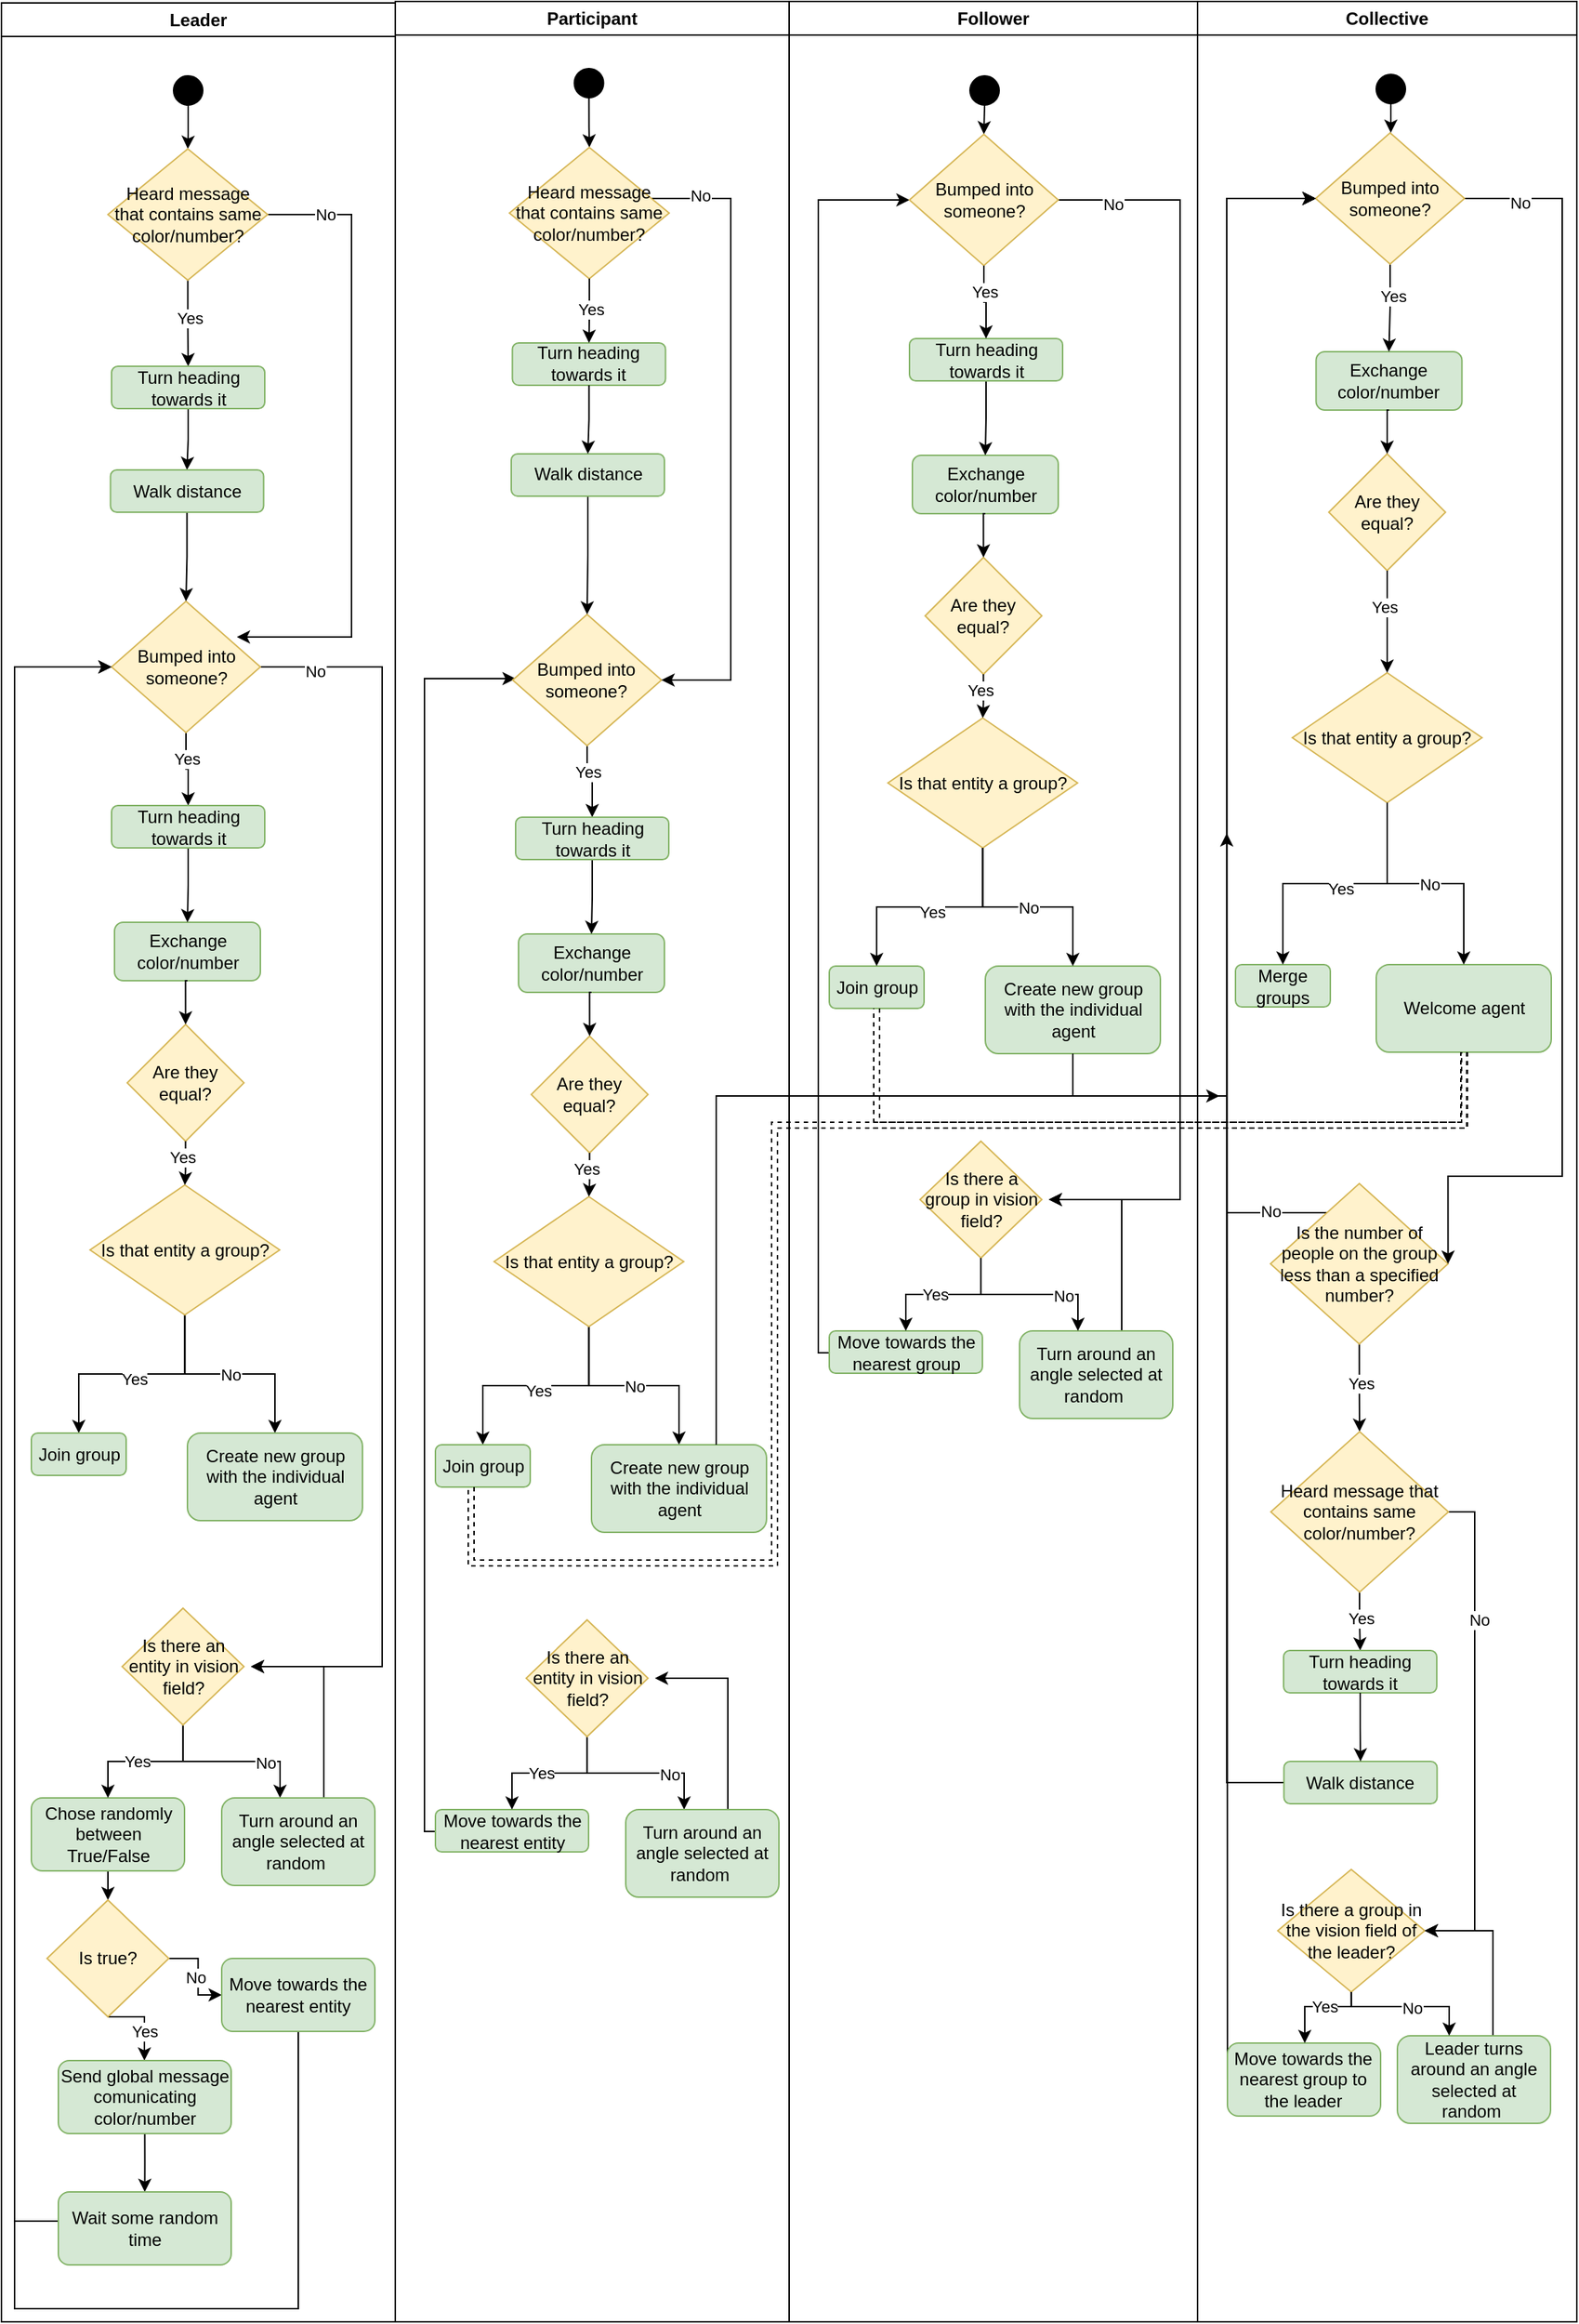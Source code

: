 <mxfile version="21.6.9" type="github">
  <diagram id="C5RBs43oDa-KdzZeNtuy" name="Page-1">
    <mxGraphModel dx="777" dy="472" grid="1" gridSize="10" guides="1" tooltips="1" connect="1" arrows="1" fold="1" page="1" pageScale="1" pageWidth="827" pageHeight="1169" math="0" shadow="0">
      <root>
        <mxCell id="WIyWlLk6GJQsqaUBKTNV-0" />
        <mxCell id="WIyWlLk6GJQsqaUBKTNV-1" parent="WIyWlLk6GJQsqaUBKTNV-0" />
        <mxCell id="8fKHrNLKyTlODffvuiKL-0" value="Follower" style="swimlane;whiteSpace=wrap;html=1;" vertex="1" parent="WIyWlLk6GJQsqaUBKTNV-1">
          <mxGeometry x="550" y="20" width="280" height="1590" as="geometry" />
        </mxCell>
        <mxCell id="8fKHrNLKyTlODffvuiKL-1" style="edgeStyle=orthogonalEdgeStyle;rounded=0;orthogonalLoop=1;jettySize=auto;html=1;exitX=0.5;exitY=1;exitDx=0;exitDy=0;entryX=0.5;entryY=0;entryDx=0;entryDy=0;" edge="1" parent="8fKHrNLKyTlODffvuiKL-0" source="8fKHrNLKyTlODffvuiKL-2" target="8fKHrNLKyTlODffvuiKL-22">
          <mxGeometry relative="1" as="geometry" />
        </mxCell>
        <mxCell id="8fKHrNLKyTlODffvuiKL-2" value="" style="ellipse;whiteSpace=wrap;html=1;aspect=fixed;fillColor=#000000;" vertex="1" parent="8fKHrNLKyTlODffvuiKL-0">
          <mxGeometry x="124" y="51" width="20" height="20" as="geometry" />
        </mxCell>
        <mxCell id="8fKHrNLKyTlODffvuiKL-3" style="edgeStyle=orthogonalEdgeStyle;rounded=0;orthogonalLoop=1;jettySize=auto;html=1;exitX=0.5;exitY=1;exitDx=0;exitDy=0;entryX=0;entryY=0.5;entryDx=0;entryDy=0;" edge="1" parent="8fKHrNLKyTlODffvuiKL-0" source="8fKHrNLKyTlODffvuiKL-4">
          <mxGeometry relative="1" as="geometry">
            <mxPoint x="89.74" y="821" as="sourcePoint" />
            <mxPoint x="82.5" y="136" as="targetPoint" />
            <Array as="points">
              <mxPoint x="83" y="940" />
              <mxPoint x="83" y="926" />
              <mxPoint x="20" y="926" />
              <mxPoint x="20" y="136" />
            </Array>
          </mxGeometry>
        </mxCell>
        <mxCell id="8fKHrNLKyTlODffvuiKL-4" value="Move towards the nearest group" style="rounded=1;whiteSpace=wrap;html=1;fillColor=#d5e8d4;strokeColor=#82b366;" vertex="1" parent="8fKHrNLKyTlODffvuiKL-0">
          <mxGeometry x="27.5" y="911" width="105" height="29" as="geometry" />
        </mxCell>
        <mxCell id="8fKHrNLKyTlODffvuiKL-5" value="Exchange color/number" style="rounded=1;whiteSpace=wrap;html=1;fillColor=#d5e8d4;strokeColor=#82b366;" vertex="1" parent="8fKHrNLKyTlODffvuiKL-0">
          <mxGeometry x="84.5" y="311" width="100" height="40" as="geometry" />
        </mxCell>
        <mxCell id="8fKHrNLKyTlODffvuiKL-6" value="Are they equal?" style="rhombus;whiteSpace=wrap;html=1;fillColor=#fff2cc;strokeColor=#d6b656;" vertex="1" parent="8fKHrNLKyTlODffvuiKL-0">
          <mxGeometry x="93.24" y="381" width="80" height="80" as="geometry" />
        </mxCell>
        <mxCell id="8fKHrNLKyTlODffvuiKL-7" style="edgeStyle=orthogonalEdgeStyle;rounded=0;orthogonalLoop=1;jettySize=auto;html=1;exitX=0.5;exitY=1;exitDx=0;exitDy=0;entryX=0.5;entryY=0;entryDx=0;entryDy=0;" edge="1" parent="8fKHrNLKyTlODffvuiKL-0" source="8fKHrNLKyTlODffvuiKL-5" target="8fKHrNLKyTlODffvuiKL-6">
          <mxGeometry relative="1" as="geometry" />
        </mxCell>
        <mxCell id="8fKHrNLKyTlODffvuiKL-8" value="Is that entity a group?" style="rhombus;whiteSpace=wrap;html=1;fillColor=#fff2cc;strokeColor=#d6b656;" vertex="1" parent="8fKHrNLKyTlODffvuiKL-0">
          <mxGeometry x="67.74" y="491" width="130" height="89" as="geometry" />
        </mxCell>
        <mxCell id="8fKHrNLKyTlODffvuiKL-9" style="edgeStyle=orthogonalEdgeStyle;rounded=0;orthogonalLoop=1;jettySize=auto;html=1;entryX=0.5;entryY=0;entryDx=0;entryDy=0;" edge="1" parent="8fKHrNLKyTlODffvuiKL-0" source="8fKHrNLKyTlODffvuiKL-6" target="8fKHrNLKyTlODffvuiKL-8">
          <mxGeometry relative="1" as="geometry" />
        </mxCell>
        <mxCell id="8fKHrNLKyTlODffvuiKL-10" value="Yes" style="edgeLabel;html=1;align=center;verticalAlign=middle;resizable=0;points=[];" vertex="1" connectable="0" parent="8fKHrNLKyTlODffvuiKL-9">
          <mxGeometry x="-0.262" y="-2" relative="1" as="geometry">
            <mxPoint y="-1" as="offset" />
          </mxGeometry>
        </mxCell>
        <mxCell id="8fKHrNLKyTlODffvuiKL-11" value="Create new group with the individual agent" style="rounded=1;whiteSpace=wrap;html=1;fillColor=#d5e8d4;strokeColor=#82b366;" vertex="1" parent="8fKHrNLKyTlODffvuiKL-0">
          <mxGeometry x="134.5" y="661" width="120" height="60" as="geometry" />
        </mxCell>
        <mxCell id="8fKHrNLKyTlODffvuiKL-12" style="edgeStyle=orthogonalEdgeStyle;rounded=0;orthogonalLoop=1;jettySize=auto;html=1;entryX=0.5;entryY=0;entryDx=0;entryDy=0;" edge="1" parent="8fKHrNLKyTlODffvuiKL-0" source="8fKHrNLKyTlODffvuiKL-8" target="8fKHrNLKyTlODffvuiKL-11">
          <mxGeometry relative="1" as="geometry" />
        </mxCell>
        <mxCell id="8fKHrNLKyTlODffvuiKL-13" value="No" style="edgeLabel;html=1;align=center;verticalAlign=middle;resizable=0;points=[];" vertex="1" connectable="0" parent="8fKHrNLKyTlODffvuiKL-12">
          <mxGeometry x="0.214" relative="1" as="geometry">
            <mxPoint x="-15" as="offset" />
          </mxGeometry>
        </mxCell>
        <mxCell id="8fKHrNLKyTlODffvuiKL-14" value="Join group" style="rounded=1;whiteSpace=wrap;html=1;fillColor=#d5e8d4;strokeColor=#82b366;" vertex="1" parent="8fKHrNLKyTlODffvuiKL-0">
          <mxGeometry x="27.5" y="661" width="65" height="29" as="geometry" />
        </mxCell>
        <mxCell id="8fKHrNLKyTlODffvuiKL-15" style="edgeStyle=orthogonalEdgeStyle;rounded=0;orthogonalLoop=1;jettySize=auto;html=1;" edge="1" parent="8fKHrNLKyTlODffvuiKL-0" source="8fKHrNLKyTlODffvuiKL-8" target="8fKHrNLKyTlODffvuiKL-14">
          <mxGeometry relative="1" as="geometry" />
        </mxCell>
        <mxCell id="8fKHrNLKyTlODffvuiKL-16" value="Yes" style="edgeLabel;html=1;align=center;verticalAlign=middle;resizable=0;points=[];" vertex="1" connectable="0" parent="8fKHrNLKyTlODffvuiKL-15">
          <mxGeometry x="-0.148" y="3" relative="1" as="geometry">
            <mxPoint x="-10" as="offset" />
          </mxGeometry>
        </mxCell>
        <mxCell id="8fKHrNLKyTlODffvuiKL-17" style="edgeStyle=orthogonalEdgeStyle;rounded=0;orthogonalLoop=1;jettySize=auto;html=1;" edge="1" parent="8fKHrNLKyTlODffvuiKL-0" source="8fKHrNLKyTlODffvuiKL-19" target="8fKHrNLKyTlODffvuiKL-4">
          <mxGeometry relative="1" as="geometry" />
        </mxCell>
        <mxCell id="8fKHrNLKyTlODffvuiKL-18" value="Yes" style="edgeLabel;html=1;align=center;verticalAlign=middle;resizable=0;points=[];" vertex="1" connectable="0" parent="8fKHrNLKyTlODffvuiKL-17">
          <mxGeometry x="-0.413" y="-5" relative="1" as="geometry">
            <mxPoint x="-27" y="5" as="offset" />
          </mxGeometry>
        </mxCell>
        <mxCell id="8fKHrNLKyTlODffvuiKL-19" value="Is there a group in vision field?" style="rhombus;whiteSpace=wrap;html=1;fillColor=#fff2cc;strokeColor=#d6b656;" vertex="1" parent="8fKHrNLKyTlODffvuiKL-0">
          <mxGeometry x="89.74" y="781" width="83.5" height="80" as="geometry" />
        </mxCell>
        <mxCell id="8fKHrNLKyTlODffvuiKL-20" style="edgeStyle=orthogonalEdgeStyle;rounded=0;orthogonalLoop=1;jettySize=auto;html=1;" edge="1" parent="8fKHrNLKyTlODffvuiKL-0" source="8fKHrNLKyTlODffvuiKL-22">
          <mxGeometry relative="1" as="geometry">
            <mxPoint x="178" y="821" as="targetPoint" />
            <Array as="points">
              <mxPoint x="268" y="136" />
              <mxPoint x="268" y="821" />
            </Array>
          </mxGeometry>
        </mxCell>
        <mxCell id="8fKHrNLKyTlODffvuiKL-21" value="No" style="edgeLabel;html=1;align=center;verticalAlign=middle;resizable=0;points=[];" vertex="1" connectable="0" parent="8fKHrNLKyTlODffvuiKL-20">
          <mxGeometry x="-0.913" y="-3" relative="1" as="geometry">
            <mxPoint as="offset" />
          </mxGeometry>
        </mxCell>
        <mxCell id="8fKHrNLKyTlODffvuiKL-22" value="Bumped into someone?" style="rhombus;whiteSpace=wrap;html=1;fillColor=#fff2cc;strokeColor=#d6b656;" vertex="1" parent="8fKHrNLKyTlODffvuiKL-0">
          <mxGeometry x="82.5" y="91" width="102" height="90" as="geometry" />
        </mxCell>
        <mxCell id="8fKHrNLKyTlODffvuiKL-23" style="edgeStyle=orthogonalEdgeStyle;rounded=0;orthogonalLoop=1;jettySize=auto;html=1;exitX=0.5;exitY=1;exitDx=0;exitDy=0;" edge="1" parent="8fKHrNLKyTlODffvuiKL-0" source="8fKHrNLKyTlODffvuiKL-24" target="8fKHrNLKyTlODffvuiKL-5">
          <mxGeometry relative="1" as="geometry" />
        </mxCell>
        <mxCell id="8fKHrNLKyTlODffvuiKL-24" value="Turn heading towards it" style="rounded=1;whiteSpace=wrap;html=1;fillColor=#d5e8d4;strokeColor=#82b366;" vertex="1" parent="8fKHrNLKyTlODffvuiKL-0">
          <mxGeometry x="82.5" y="231" width="105" height="29" as="geometry" />
        </mxCell>
        <mxCell id="8fKHrNLKyTlODffvuiKL-25" style="edgeStyle=orthogonalEdgeStyle;rounded=0;orthogonalLoop=1;jettySize=auto;html=1;exitX=0.5;exitY=1;exitDx=0;exitDy=0;" edge="1" parent="8fKHrNLKyTlODffvuiKL-0" source="8fKHrNLKyTlODffvuiKL-22" target="8fKHrNLKyTlODffvuiKL-24">
          <mxGeometry relative="1" as="geometry" />
        </mxCell>
        <mxCell id="8fKHrNLKyTlODffvuiKL-26" value="Yes" style="edgeLabel;html=1;align=center;verticalAlign=middle;resizable=0;points=[];" vertex="1" connectable="0" parent="8fKHrNLKyTlODffvuiKL-25">
          <mxGeometry x="-0.438" y="4" relative="1" as="geometry">
            <mxPoint x="-4" y="3" as="offset" />
          </mxGeometry>
        </mxCell>
        <mxCell id="8fKHrNLKyTlODffvuiKL-27" style="edgeStyle=orthogonalEdgeStyle;rounded=0;orthogonalLoop=1;jettySize=auto;html=1;" edge="1" parent="8fKHrNLKyTlODffvuiKL-0" source="8fKHrNLKyTlODffvuiKL-28">
          <mxGeometry relative="1" as="geometry">
            <mxPoint x="178" y="821" as="targetPoint" />
            <Array as="points">
              <mxPoint x="228" y="821" />
            </Array>
          </mxGeometry>
        </mxCell>
        <mxCell id="8fKHrNLKyTlODffvuiKL-28" value="Turn around an angle selected at random&amp;nbsp;" style="rounded=1;whiteSpace=wrap;html=1;fillColor=#d5e8d4;strokeColor=#82b366;" vertex="1" parent="8fKHrNLKyTlODffvuiKL-0">
          <mxGeometry x="158" y="911" width="105" height="60" as="geometry" />
        </mxCell>
        <mxCell id="8fKHrNLKyTlODffvuiKL-29" style="edgeStyle=orthogonalEdgeStyle;rounded=0;orthogonalLoop=1;jettySize=auto;html=1;" edge="1" parent="8fKHrNLKyTlODffvuiKL-0" source="8fKHrNLKyTlODffvuiKL-19" target="8fKHrNLKyTlODffvuiKL-28">
          <mxGeometry relative="1" as="geometry">
            <Array as="points">
              <mxPoint x="131" y="886" />
              <mxPoint x="198" y="886" />
            </Array>
          </mxGeometry>
        </mxCell>
        <mxCell id="8fKHrNLKyTlODffvuiKL-30" value="No" style="edgeLabel;html=1;align=center;verticalAlign=middle;resizable=0;points=[];" vertex="1" connectable="0" parent="8fKHrNLKyTlODffvuiKL-29">
          <mxGeometry x="0.239" y="-1" relative="1" as="geometry">
            <mxPoint x="9" as="offset" />
          </mxGeometry>
        </mxCell>
        <mxCell id="8fKHrNLKyTlODffvuiKL-31" value="Participant" style="swimlane;whiteSpace=wrap;html=1;startSize=23;" vertex="1" parent="WIyWlLk6GJQsqaUBKTNV-1">
          <mxGeometry x="280" y="20" width="270" height="1590" as="geometry" />
        </mxCell>
        <mxCell id="8fKHrNLKyTlODffvuiKL-34" style="edgeStyle=orthogonalEdgeStyle;rounded=0;orthogonalLoop=1;jettySize=auto;html=1;exitX=0.5;exitY=1;exitDx=0;exitDy=0;entryX=0;entryY=0.5;entryDx=0;entryDy=0;" edge="1" parent="8fKHrNLKyTlODffvuiKL-31" source="8fKHrNLKyTlODffvuiKL-35">
          <mxGeometry relative="1" as="geometry">
            <mxPoint x="89.74" y="1149" as="sourcePoint" />
            <mxPoint x="82.5" y="464" as="targetPoint" />
            <Array as="points">
              <mxPoint x="83" y="1268" />
              <mxPoint x="83" y="1254" />
              <mxPoint x="20" y="1254" />
              <mxPoint x="20" y="464" />
            </Array>
          </mxGeometry>
        </mxCell>
        <mxCell id="8fKHrNLKyTlODffvuiKL-35" value="Move towards the nearest entity" style="rounded=1;whiteSpace=wrap;html=1;fillColor=#d5e8d4;strokeColor=#82b366;" vertex="1" parent="8fKHrNLKyTlODffvuiKL-31">
          <mxGeometry x="27.5" y="1239" width="105" height="29" as="geometry" />
        </mxCell>
        <mxCell id="8fKHrNLKyTlODffvuiKL-36" value="Exchange color/number" style="rounded=1;whiteSpace=wrap;html=1;fillColor=#d5e8d4;strokeColor=#82b366;" vertex="1" parent="8fKHrNLKyTlODffvuiKL-31">
          <mxGeometry x="84.5" y="639" width="100" height="40" as="geometry" />
        </mxCell>
        <mxCell id="8fKHrNLKyTlODffvuiKL-37" value="Are they equal?" style="rhombus;whiteSpace=wrap;html=1;fillColor=#fff2cc;strokeColor=#d6b656;" vertex="1" parent="8fKHrNLKyTlODffvuiKL-31">
          <mxGeometry x="93.24" y="709" width="80" height="80" as="geometry" />
        </mxCell>
        <mxCell id="8fKHrNLKyTlODffvuiKL-38" style="edgeStyle=orthogonalEdgeStyle;rounded=0;orthogonalLoop=1;jettySize=auto;html=1;exitX=0.5;exitY=1;exitDx=0;exitDy=0;entryX=0.5;entryY=0;entryDx=0;entryDy=0;" edge="1" parent="8fKHrNLKyTlODffvuiKL-31" source="8fKHrNLKyTlODffvuiKL-36" target="8fKHrNLKyTlODffvuiKL-37">
          <mxGeometry relative="1" as="geometry" />
        </mxCell>
        <mxCell id="8fKHrNLKyTlODffvuiKL-39" style="edgeStyle=orthogonalEdgeStyle;rounded=0;orthogonalLoop=1;jettySize=auto;html=1;entryX=0.5;entryY=0;entryDx=0;entryDy=0;" edge="1" parent="8fKHrNLKyTlODffvuiKL-31" source="8fKHrNLKyTlODffvuiKL-43" target="8fKHrNLKyTlODffvuiKL-46">
          <mxGeometry relative="1" as="geometry" />
        </mxCell>
        <mxCell id="8fKHrNLKyTlODffvuiKL-40" value="No" style="edgeLabel;html=1;align=center;verticalAlign=middle;resizable=0;points=[];" vertex="1" connectable="0" parent="8fKHrNLKyTlODffvuiKL-39">
          <mxGeometry x="0.214" relative="1" as="geometry">
            <mxPoint x="-15" as="offset" />
          </mxGeometry>
        </mxCell>
        <mxCell id="8fKHrNLKyTlODffvuiKL-41" style="edgeStyle=orthogonalEdgeStyle;rounded=0;orthogonalLoop=1;jettySize=auto;html=1;" edge="1" parent="8fKHrNLKyTlODffvuiKL-31" source="8fKHrNLKyTlODffvuiKL-43" target="8fKHrNLKyTlODffvuiKL-47">
          <mxGeometry relative="1" as="geometry" />
        </mxCell>
        <mxCell id="8fKHrNLKyTlODffvuiKL-42" value="Yes" style="edgeLabel;html=1;align=center;verticalAlign=middle;resizable=0;points=[];" vertex="1" connectable="0" parent="8fKHrNLKyTlODffvuiKL-41">
          <mxGeometry x="-0.148" y="3" relative="1" as="geometry">
            <mxPoint x="-10" as="offset" />
          </mxGeometry>
        </mxCell>
        <mxCell id="8fKHrNLKyTlODffvuiKL-43" value="Is that entity a group?" style="rhombus;whiteSpace=wrap;html=1;fillColor=#fff2cc;strokeColor=#d6b656;" vertex="1" parent="8fKHrNLKyTlODffvuiKL-31">
          <mxGeometry x="67.74" y="819" width="130" height="89" as="geometry" />
        </mxCell>
        <mxCell id="8fKHrNLKyTlODffvuiKL-44" style="edgeStyle=orthogonalEdgeStyle;rounded=0;orthogonalLoop=1;jettySize=auto;html=1;entryX=0.5;entryY=0;entryDx=0;entryDy=0;" edge="1" parent="8fKHrNLKyTlODffvuiKL-31" source="8fKHrNLKyTlODffvuiKL-37" target="8fKHrNLKyTlODffvuiKL-43">
          <mxGeometry relative="1" as="geometry" />
        </mxCell>
        <mxCell id="8fKHrNLKyTlODffvuiKL-45" value="Yes" style="edgeLabel;html=1;align=center;verticalAlign=middle;resizable=0;points=[];" vertex="1" connectable="0" parent="8fKHrNLKyTlODffvuiKL-44">
          <mxGeometry x="-0.262" y="-2" relative="1" as="geometry">
            <mxPoint y="-1" as="offset" />
          </mxGeometry>
        </mxCell>
        <mxCell id="8fKHrNLKyTlODffvuiKL-46" value="Create new group with the individual agent" style="rounded=1;whiteSpace=wrap;html=1;fillColor=#d5e8d4;strokeColor=#82b366;" vertex="1" parent="8fKHrNLKyTlODffvuiKL-31">
          <mxGeometry x="134.5" y="989" width="120" height="60" as="geometry" />
        </mxCell>
        <mxCell id="8fKHrNLKyTlODffvuiKL-47" value="Join group" style="rounded=1;whiteSpace=wrap;html=1;fillColor=#d5e8d4;strokeColor=#82b366;" vertex="1" parent="8fKHrNLKyTlODffvuiKL-31">
          <mxGeometry x="27.5" y="989" width="65" height="29" as="geometry" />
        </mxCell>
        <mxCell id="8fKHrNLKyTlODffvuiKL-48" style="edgeStyle=orthogonalEdgeStyle;rounded=0;orthogonalLoop=1;jettySize=auto;html=1;" edge="1" parent="8fKHrNLKyTlODffvuiKL-31" source="8fKHrNLKyTlODffvuiKL-52" target="8fKHrNLKyTlODffvuiKL-35">
          <mxGeometry relative="1" as="geometry" />
        </mxCell>
        <mxCell id="8fKHrNLKyTlODffvuiKL-49" value="Yes" style="edgeLabel;html=1;align=center;verticalAlign=middle;resizable=0;points=[];" vertex="1" connectable="0" parent="8fKHrNLKyTlODffvuiKL-48">
          <mxGeometry x="-0.413" y="-5" relative="1" as="geometry">
            <mxPoint x="-27" y="5" as="offset" />
          </mxGeometry>
        </mxCell>
        <mxCell id="8fKHrNLKyTlODffvuiKL-50" style="edgeStyle=orthogonalEdgeStyle;rounded=0;orthogonalLoop=1;jettySize=auto;html=1;" edge="1" parent="8fKHrNLKyTlODffvuiKL-31" source="8fKHrNLKyTlODffvuiKL-52" target="8fKHrNLKyTlODffvuiKL-61">
          <mxGeometry relative="1" as="geometry">
            <Array as="points">
              <mxPoint x="131" y="1214" />
              <mxPoint x="198" y="1214" />
            </Array>
          </mxGeometry>
        </mxCell>
        <mxCell id="8fKHrNLKyTlODffvuiKL-51" value="No" style="edgeLabel;html=1;align=center;verticalAlign=middle;resizable=0;points=[];" vertex="1" connectable="0" parent="8fKHrNLKyTlODffvuiKL-50">
          <mxGeometry x="0.239" y="-1" relative="1" as="geometry">
            <mxPoint x="9" as="offset" />
          </mxGeometry>
        </mxCell>
        <mxCell id="8fKHrNLKyTlODffvuiKL-52" value="Is there an entity in vision field?" style="rhombus;whiteSpace=wrap;html=1;fillColor=#fff2cc;strokeColor=#d6b656;" vertex="1" parent="8fKHrNLKyTlODffvuiKL-31">
          <mxGeometry x="89.74" y="1109" width="83.5" height="80" as="geometry" />
        </mxCell>
        <mxCell id="8fKHrNLKyTlODffvuiKL-53" style="edgeStyle=orthogonalEdgeStyle;rounded=0;orthogonalLoop=1;jettySize=auto;html=1;exitX=0.5;exitY=1;exitDx=0;exitDy=0;" edge="1" parent="8fKHrNLKyTlODffvuiKL-31" source="8fKHrNLKyTlODffvuiKL-57" target="8fKHrNLKyTlODffvuiKL-59">
          <mxGeometry relative="1" as="geometry" />
        </mxCell>
        <mxCell id="8fKHrNLKyTlODffvuiKL-54" value="Yes" style="edgeLabel;html=1;align=center;verticalAlign=middle;resizable=0;points=[];" vertex="1" connectable="0" parent="8fKHrNLKyTlODffvuiKL-53">
          <mxGeometry x="-0.438" y="4" relative="1" as="geometry">
            <mxPoint x="-4" y="3" as="offset" />
          </mxGeometry>
        </mxCell>
        <mxCell id="8fKHrNLKyTlODffvuiKL-57" value="Bumped into someone?" style="rhombus;whiteSpace=wrap;html=1;fillColor=#fff2cc;strokeColor=#d6b656;" vertex="1" parent="8fKHrNLKyTlODffvuiKL-31">
          <mxGeometry x="80.49" y="420" width="102" height="90" as="geometry" />
        </mxCell>
        <mxCell id="8fKHrNLKyTlODffvuiKL-58" style="edgeStyle=orthogonalEdgeStyle;rounded=0;orthogonalLoop=1;jettySize=auto;html=1;exitX=0.5;exitY=1;exitDx=0;exitDy=0;" edge="1" parent="8fKHrNLKyTlODffvuiKL-31" source="8fKHrNLKyTlODffvuiKL-59" target="8fKHrNLKyTlODffvuiKL-36">
          <mxGeometry relative="1" as="geometry" />
        </mxCell>
        <mxCell id="8fKHrNLKyTlODffvuiKL-59" value="Turn heading towards it" style="rounded=1;whiteSpace=wrap;html=1;fillColor=#d5e8d4;strokeColor=#82b366;" vertex="1" parent="8fKHrNLKyTlODffvuiKL-31">
          <mxGeometry x="82.5" y="559" width="105" height="29" as="geometry" />
        </mxCell>
        <mxCell id="8fKHrNLKyTlODffvuiKL-60" style="edgeStyle=orthogonalEdgeStyle;rounded=0;orthogonalLoop=1;jettySize=auto;html=1;" edge="1" parent="8fKHrNLKyTlODffvuiKL-31" source="8fKHrNLKyTlODffvuiKL-61">
          <mxGeometry relative="1" as="geometry">
            <mxPoint x="178" y="1149" as="targetPoint" />
            <Array as="points">
              <mxPoint x="228" y="1149" />
            </Array>
          </mxGeometry>
        </mxCell>
        <mxCell id="8fKHrNLKyTlODffvuiKL-61" value="Turn around an angle selected at random&amp;nbsp;" style="rounded=1;whiteSpace=wrap;html=1;fillColor=#d5e8d4;strokeColor=#82b366;" vertex="1" parent="8fKHrNLKyTlODffvuiKL-31">
          <mxGeometry x="158" y="1239" width="105" height="60" as="geometry" />
        </mxCell>
        <mxCell id="8fKHrNLKyTlODffvuiKL-176" value="" style="edgeStyle=orthogonalEdgeStyle;rounded=0;orthogonalLoop=1;jettySize=auto;html=1;" edge="1" parent="8fKHrNLKyTlODffvuiKL-31" source="8fKHrNLKyTlODffvuiKL-164" target="8fKHrNLKyTlODffvuiKL-167">
          <mxGeometry relative="1" as="geometry" />
        </mxCell>
        <mxCell id="8fKHrNLKyTlODffvuiKL-164" value="" style="ellipse;whiteSpace=wrap;html=1;aspect=fixed;fillColor=#000000;" vertex="1" parent="8fKHrNLKyTlODffvuiKL-31">
          <mxGeometry x="122.76" y="45.97" width="20" height="20" as="geometry" />
        </mxCell>
        <mxCell id="8fKHrNLKyTlODffvuiKL-174" style="edgeStyle=orthogonalEdgeStyle;rounded=0;orthogonalLoop=1;jettySize=auto;html=1;" edge="1" parent="8fKHrNLKyTlODffvuiKL-31" source="8fKHrNLKyTlODffvuiKL-167" target="8fKHrNLKyTlODffvuiKL-57">
          <mxGeometry relative="1" as="geometry">
            <Array as="points">
              <mxPoint x="230" y="135" />
              <mxPoint x="230" y="465" />
            </Array>
          </mxGeometry>
        </mxCell>
        <mxCell id="8fKHrNLKyTlODffvuiKL-179" value="No" style="edgeLabel;html=1;align=center;verticalAlign=middle;resizable=0;points=[];" vertex="1" connectable="0" parent="8fKHrNLKyTlODffvuiKL-174">
          <mxGeometry x="-0.846" y="2" relative="1" as="geometry">
            <mxPoint as="offset" />
          </mxGeometry>
        </mxCell>
        <mxCell id="8fKHrNLKyTlODffvuiKL-167" value="Heard message that contains same color/number?" style="rhombus;whiteSpace=wrap;html=1;fillColor=#fff2cc;strokeColor=#d6b656;" vertex="1" parent="8fKHrNLKyTlODffvuiKL-31">
          <mxGeometry x="78.26" y="99.97" width="109.5" height="90" as="geometry" />
        </mxCell>
        <mxCell id="8fKHrNLKyTlODffvuiKL-169" value="Turn heading towards it" style="rounded=1;whiteSpace=wrap;html=1;fillColor=#d5e8d4;strokeColor=#82b366;" vertex="1" parent="8fKHrNLKyTlODffvuiKL-31">
          <mxGeometry x="80.26" y="233.97" width="105" height="29" as="geometry" />
        </mxCell>
        <mxCell id="8fKHrNLKyTlODffvuiKL-166" value="" style="edgeStyle=orthogonalEdgeStyle;rounded=0;orthogonalLoop=1;jettySize=auto;html=1;" edge="1" parent="8fKHrNLKyTlODffvuiKL-31" source="8fKHrNLKyTlODffvuiKL-167" target="8fKHrNLKyTlODffvuiKL-169">
          <mxGeometry relative="1" as="geometry" />
        </mxCell>
        <mxCell id="8fKHrNLKyTlODffvuiKL-172" value="Yes" style="edgeLabel;html=1;align=center;verticalAlign=middle;resizable=0;points=[];" vertex="1" connectable="0" parent="8fKHrNLKyTlODffvuiKL-166">
          <mxGeometry x="-0.195" y="1" relative="1" as="geometry">
            <mxPoint y="3" as="offset" />
          </mxGeometry>
        </mxCell>
        <mxCell id="8fKHrNLKyTlODffvuiKL-180" style="edgeStyle=orthogonalEdgeStyle;rounded=0;orthogonalLoop=1;jettySize=auto;html=1;" edge="1" parent="8fKHrNLKyTlODffvuiKL-31" source="8fKHrNLKyTlODffvuiKL-171" target="8fKHrNLKyTlODffvuiKL-57">
          <mxGeometry relative="1" as="geometry" />
        </mxCell>
        <mxCell id="8fKHrNLKyTlODffvuiKL-171" value="Walk distance" style="rounded=1;whiteSpace=wrap;html=1;fillColor=#d5e8d4;strokeColor=#82b366;" vertex="1" parent="8fKHrNLKyTlODffvuiKL-31">
          <mxGeometry x="79.5" y="309.97" width="105" height="29" as="geometry" />
        </mxCell>
        <mxCell id="8fKHrNLKyTlODffvuiKL-168" value="" style="edgeStyle=orthogonalEdgeStyle;rounded=0;orthogonalLoop=1;jettySize=auto;html=1;" edge="1" parent="8fKHrNLKyTlODffvuiKL-31" source="8fKHrNLKyTlODffvuiKL-169" target="8fKHrNLKyTlODffvuiKL-171">
          <mxGeometry relative="1" as="geometry" />
        </mxCell>
        <mxCell id="8fKHrNLKyTlODffvuiKL-62" value="Collective" style="swimlane;whiteSpace=wrap;html=1;" vertex="1" parent="WIyWlLk6GJQsqaUBKTNV-1">
          <mxGeometry x="830" y="20" width="260" height="1590" as="geometry" />
        </mxCell>
        <mxCell id="8fKHrNLKyTlODffvuiKL-63" value="" style="ellipse;whiteSpace=wrap;html=1;aspect=fixed;fillColor=#000000;" vertex="1" parent="8fKHrNLKyTlODffvuiKL-62">
          <mxGeometry x="122.5" y="50" width="20" height="20" as="geometry" />
        </mxCell>
        <mxCell id="8fKHrNLKyTlODffvuiKL-193" style="edgeStyle=orthogonalEdgeStyle;rounded=0;orthogonalLoop=1;jettySize=auto;html=1;" edge="1" parent="8fKHrNLKyTlODffvuiKL-62" source="8fKHrNLKyTlODffvuiKL-65" target="8fKHrNLKyTlODffvuiKL-87">
          <mxGeometry relative="1" as="geometry">
            <Array as="points">
              <mxPoint x="20" y="135" />
            </Array>
          </mxGeometry>
        </mxCell>
        <mxCell id="8fKHrNLKyTlODffvuiKL-65" value="Move towards the nearest group to the leader" style="rounded=1;whiteSpace=wrap;html=1;fillColor=#d5e8d4;strokeColor=#82b366;" vertex="1" parent="8fKHrNLKyTlODffvuiKL-62">
          <mxGeometry x="20.49" y="1399" width="105" height="50" as="geometry" />
        </mxCell>
        <mxCell id="8fKHrNLKyTlODffvuiKL-66" value="Exchange color/number" style="rounded=1;whiteSpace=wrap;html=1;fillColor=#d5e8d4;strokeColor=#82b366;" vertex="1" parent="8fKHrNLKyTlODffvuiKL-62">
          <mxGeometry x="81.24" y="240" width="100" height="40" as="geometry" />
        </mxCell>
        <mxCell id="8fKHrNLKyTlODffvuiKL-67" value="Are they equal?" style="rhombus;whiteSpace=wrap;html=1;fillColor=#fff2cc;strokeColor=#d6b656;" vertex="1" parent="8fKHrNLKyTlODffvuiKL-62">
          <mxGeometry x="89.98" y="310" width="80" height="80" as="geometry" />
        </mxCell>
        <mxCell id="8fKHrNLKyTlODffvuiKL-68" style="edgeStyle=orthogonalEdgeStyle;rounded=0;orthogonalLoop=1;jettySize=auto;html=1;exitX=0.5;exitY=1;exitDx=0;exitDy=0;entryX=0.5;entryY=0;entryDx=0;entryDy=0;" edge="1" parent="8fKHrNLKyTlODffvuiKL-62" source="8fKHrNLKyTlODffvuiKL-66" target="8fKHrNLKyTlODffvuiKL-67">
          <mxGeometry relative="1" as="geometry" />
        </mxCell>
        <mxCell id="8fKHrNLKyTlODffvuiKL-69" value="Is that entity a group?" style="rhombus;whiteSpace=wrap;html=1;fillColor=#fff2cc;strokeColor=#d6b656;" vertex="1" parent="8fKHrNLKyTlODffvuiKL-62">
          <mxGeometry x="64.99" y="460" width="130" height="89" as="geometry" />
        </mxCell>
        <mxCell id="8fKHrNLKyTlODffvuiKL-70" style="edgeStyle=orthogonalEdgeStyle;rounded=0;orthogonalLoop=1;jettySize=auto;html=1;entryX=0.5;entryY=0;entryDx=0;entryDy=0;" edge="1" parent="8fKHrNLKyTlODffvuiKL-62" source="8fKHrNLKyTlODffvuiKL-67" target="8fKHrNLKyTlODffvuiKL-69">
          <mxGeometry relative="1" as="geometry" />
        </mxCell>
        <mxCell id="8fKHrNLKyTlODffvuiKL-71" value="Yes" style="edgeLabel;html=1;align=center;verticalAlign=middle;resizable=0;points=[];" vertex="1" connectable="0" parent="8fKHrNLKyTlODffvuiKL-70">
          <mxGeometry x="-0.262" y="-2" relative="1" as="geometry">
            <mxPoint y="-1" as="offset" />
          </mxGeometry>
        </mxCell>
        <mxCell id="8fKHrNLKyTlODffvuiKL-72" value="Welcome agent" style="rounded=1;whiteSpace=wrap;html=1;fillColor=#d5e8d4;strokeColor=#82b366;" vertex="1" parent="8fKHrNLKyTlODffvuiKL-62">
          <mxGeometry x="122.5" y="660" width="120" height="60" as="geometry" />
        </mxCell>
        <mxCell id="8fKHrNLKyTlODffvuiKL-73" style="edgeStyle=orthogonalEdgeStyle;rounded=0;orthogonalLoop=1;jettySize=auto;html=1;entryX=0.5;entryY=0;entryDx=0;entryDy=0;" edge="1" parent="8fKHrNLKyTlODffvuiKL-62" source="8fKHrNLKyTlODffvuiKL-69" target="8fKHrNLKyTlODffvuiKL-72">
          <mxGeometry relative="1" as="geometry" />
        </mxCell>
        <mxCell id="8fKHrNLKyTlODffvuiKL-74" value="No" style="edgeLabel;html=1;align=center;verticalAlign=middle;resizable=0;points=[];" vertex="1" connectable="0" parent="8fKHrNLKyTlODffvuiKL-73">
          <mxGeometry x="0.214" relative="1" as="geometry">
            <mxPoint x="-15" as="offset" />
          </mxGeometry>
        </mxCell>
        <mxCell id="8fKHrNLKyTlODffvuiKL-75" value="Merge groups" style="rounded=1;whiteSpace=wrap;html=1;fillColor=#d5e8d4;strokeColor=#82b366;" vertex="1" parent="8fKHrNLKyTlODffvuiKL-62">
          <mxGeometry x="26" y="660" width="65" height="29" as="geometry" />
        </mxCell>
        <mxCell id="8fKHrNLKyTlODffvuiKL-76" style="edgeStyle=orthogonalEdgeStyle;rounded=0;orthogonalLoop=1;jettySize=auto;html=1;" edge="1" parent="8fKHrNLKyTlODffvuiKL-62" source="8fKHrNLKyTlODffvuiKL-69" target="8fKHrNLKyTlODffvuiKL-75">
          <mxGeometry relative="1" as="geometry" />
        </mxCell>
        <mxCell id="8fKHrNLKyTlODffvuiKL-77" value="Yes" style="edgeLabel;html=1;align=center;verticalAlign=middle;resizable=0;points=[];" vertex="1" connectable="0" parent="8fKHrNLKyTlODffvuiKL-76">
          <mxGeometry x="-0.148" y="3" relative="1" as="geometry">
            <mxPoint x="-10" as="offset" />
          </mxGeometry>
        </mxCell>
        <mxCell id="8fKHrNLKyTlODffvuiKL-80" style="edgeStyle=orthogonalEdgeStyle;rounded=0;orthogonalLoop=1;jettySize=auto;html=1;" edge="1" parent="8fKHrNLKyTlODffvuiKL-62" source="8fKHrNLKyTlODffvuiKL-82" target="8fKHrNLKyTlODffvuiKL-87">
          <mxGeometry relative="1" as="geometry">
            <Array as="points">
              <mxPoint x="20" y="830" />
              <mxPoint x="20" y="135" />
            </Array>
          </mxGeometry>
        </mxCell>
        <mxCell id="8fKHrNLKyTlODffvuiKL-81" value="No" style="edgeLabel;html=1;align=center;verticalAlign=middle;resizable=0;points=[];" vertex="1" connectable="0" parent="8fKHrNLKyTlODffvuiKL-80">
          <mxGeometry x="-0.954" y="-1" relative="1" as="geometry">
            <mxPoint x="-20" as="offset" />
          </mxGeometry>
        </mxCell>
        <mxCell id="8fKHrNLKyTlODffvuiKL-183" style="edgeStyle=orthogonalEdgeStyle;rounded=0;orthogonalLoop=1;jettySize=auto;html=1;exitX=0.5;exitY=1;exitDx=0;exitDy=0;" edge="1" parent="8fKHrNLKyTlODffvuiKL-62" source="8fKHrNLKyTlODffvuiKL-82" target="8fKHrNLKyTlODffvuiKL-182">
          <mxGeometry relative="1" as="geometry" />
        </mxCell>
        <mxCell id="8fKHrNLKyTlODffvuiKL-184" value="Yes" style="edgeLabel;html=1;align=center;verticalAlign=middle;resizable=0;points=[];" vertex="1" connectable="0" parent="8fKHrNLKyTlODffvuiKL-183">
          <mxGeometry x="-0.127" y="1" relative="1" as="geometry">
            <mxPoint as="offset" />
          </mxGeometry>
        </mxCell>
        <mxCell id="8fKHrNLKyTlODffvuiKL-82" value="Is the number of people on the group less than a specified number?" style="rhombus;whiteSpace=wrap;html=1;fillColor=#fff2cc;strokeColor=#d6b656;" vertex="1" parent="8fKHrNLKyTlODffvuiKL-62">
          <mxGeometry x="50" y="810" width="121.74" height="110" as="geometry" />
        </mxCell>
        <mxCell id="8fKHrNLKyTlODffvuiKL-83" style="edgeStyle=orthogonalEdgeStyle;rounded=0;orthogonalLoop=1;jettySize=auto;html=1;entryX=1;entryY=0.5;entryDx=0;entryDy=0;" edge="1" parent="8fKHrNLKyTlODffvuiKL-62" source="8fKHrNLKyTlODffvuiKL-87" target="8fKHrNLKyTlODffvuiKL-82">
          <mxGeometry relative="1" as="geometry">
            <mxPoint x="188" y="820" as="targetPoint" />
            <Array as="points">
              <mxPoint x="250" y="135" />
              <mxPoint x="250" y="805" />
            </Array>
          </mxGeometry>
        </mxCell>
        <mxCell id="8fKHrNLKyTlODffvuiKL-84" value="No" style="edgeLabel;html=1;align=center;verticalAlign=middle;resizable=0;points=[];" vertex="1" connectable="0" parent="8fKHrNLKyTlODffvuiKL-83">
          <mxGeometry x="-0.913" y="-3" relative="1" as="geometry">
            <mxPoint as="offset" />
          </mxGeometry>
        </mxCell>
        <mxCell id="8fKHrNLKyTlODffvuiKL-85" style="edgeStyle=orthogonalEdgeStyle;rounded=0;orthogonalLoop=1;jettySize=auto;html=1;" edge="1" parent="8fKHrNLKyTlODffvuiKL-62" source="8fKHrNLKyTlODffvuiKL-87" target="8fKHrNLKyTlODffvuiKL-66">
          <mxGeometry relative="1" as="geometry" />
        </mxCell>
        <mxCell id="8fKHrNLKyTlODffvuiKL-86" value="Yes" style="edgeLabel;html=1;align=center;verticalAlign=middle;resizable=0;points=[];" vertex="1" connectable="0" parent="8fKHrNLKyTlODffvuiKL-85">
          <mxGeometry x="-0.245" y="2" relative="1" as="geometry">
            <mxPoint y="-1" as="offset" />
          </mxGeometry>
        </mxCell>
        <mxCell id="8fKHrNLKyTlODffvuiKL-87" value="Bumped into someone?" style="rhombus;whiteSpace=wrap;html=1;fillColor=#fff2cc;strokeColor=#d6b656;" vertex="1" parent="8fKHrNLKyTlODffvuiKL-62">
          <mxGeometry x="81" y="90" width="102" height="90" as="geometry" />
        </mxCell>
        <mxCell id="8fKHrNLKyTlODffvuiKL-88" value="" style="edgeStyle=orthogonalEdgeStyle;rounded=0;orthogonalLoop=1;jettySize=auto;html=1;" edge="1" parent="8fKHrNLKyTlODffvuiKL-62" source="8fKHrNLKyTlODffvuiKL-63" target="8fKHrNLKyTlODffvuiKL-87">
          <mxGeometry relative="1" as="geometry" />
        </mxCell>
        <mxCell id="8fKHrNLKyTlODffvuiKL-89" style="edgeStyle=orthogonalEdgeStyle;rounded=0;orthogonalLoop=1;jettySize=auto;html=1;exitX=0.5;exitY=1;exitDx=0;exitDy=0;" edge="1" parent="8fKHrNLKyTlODffvuiKL-62" source="8fKHrNLKyTlODffvuiKL-91" target="8fKHrNLKyTlODffvuiKL-65">
          <mxGeometry relative="1" as="geometry">
            <Array as="points">
              <mxPoint x="105.49" y="1374" />
              <mxPoint x="73.49" y="1374" />
            </Array>
          </mxGeometry>
        </mxCell>
        <mxCell id="8fKHrNLKyTlODffvuiKL-90" value="Yes" style="edgeLabel;html=1;align=center;verticalAlign=middle;resizable=0;points=[];" vertex="1" connectable="0" parent="8fKHrNLKyTlODffvuiKL-89">
          <mxGeometry x="0.04" relative="1" as="geometry">
            <mxPoint x="6" as="offset" />
          </mxGeometry>
        </mxCell>
        <mxCell id="8fKHrNLKyTlODffvuiKL-91" value="Is there a group in the vision field of the leader?" style="rhombus;whiteSpace=wrap;html=1;fillColor=#fff2cc;strokeColor=#d6b656;" vertex="1" parent="8fKHrNLKyTlODffvuiKL-62">
          <mxGeometry x="54.98" y="1280" width="100.76" height="84" as="geometry" />
        </mxCell>
        <mxCell id="8fKHrNLKyTlODffvuiKL-92" style="edgeStyle=orthogonalEdgeStyle;rounded=0;orthogonalLoop=1;jettySize=auto;html=1;entryX=1;entryY=0.5;entryDx=0;entryDy=0;" edge="1" parent="8fKHrNLKyTlODffvuiKL-62" source="8fKHrNLKyTlODffvuiKL-93" target="8fKHrNLKyTlODffvuiKL-91">
          <mxGeometry relative="1" as="geometry">
            <mxPoint x="151.99" y="1304" as="targetPoint" />
            <Array as="points">
              <mxPoint x="202.49" y="1322" />
            </Array>
          </mxGeometry>
        </mxCell>
        <mxCell id="8fKHrNLKyTlODffvuiKL-93" value="Leader turns around an angle selected at random&amp;nbsp;" style="rounded=1;whiteSpace=wrap;html=1;fillColor=#d5e8d4;strokeColor=#82b366;" vertex="1" parent="8fKHrNLKyTlODffvuiKL-62">
          <mxGeometry x="136.99" y="1394" width="105" height="60" as="geometry" />
        </mxCell>
        <mxCell id="8fKHrNLKyTlODffvuiKL-94" style="edgeStyle=orthogonalEdgeStyle;rounded=0;orthogonalLoop=1;jettySize=auto;html=1;" edge="1" parent="8fKHrNLKyTlODffvuiKL-62" source="8fKHrNLKyTlODffvuiKL-91" target="8fKHrNLKyTlODffvuiKL-93">
          <mxGeometry relative="1" as="geometry">
            <Array as="points">
              <mxPoint x="105.49" y="1374" />
              <mxPoint x="172.49" y="1374" />
            </Array>
          </mxGeometry>
        </mxCell>
        <mxCell id="8fKHrNLKyTlODffvuiKL-95" value="No" style="edgeLabel;html=1;align=center;verticalAlign=middle;resizable=0;points=[];" vertex="1" connectable="0" parent="8fKHrNLKyTlODffvuiKL-94">
          <mxGeometry x="0.239" y="-1" relative="1" as="geometry">
            <mxPoint x="-9" as="offset" />
          </mxGeometry>
        </mxCell>
        <mxCell id="8fKHrNLKyTlODffvuiKL-96" value="" style="endArrow=classic;html=1;rounded=0;" edge="1" parent="8fKHrNLKyTlODffvuiKL-62">
          <mxGeometry width="50" height="50" relative="1" as="geometry">
            <mxPoint x="20" y="760" as="sourcePoint" />
            <mxPoint x="20" y="570" as="targetPoint" />
          </mxGeometry>
        </mxCell>
        <mxCell id="8fKHrNLKyTlODffvuiKL-188" style="edgeStyle=orthogonalEdgeStyle;rounded=0;orthogonalLoop=1;jettySize=auto;html=1;" edge="1" parent="8fKHrNLKyTlODffvuiKL-62" source="8fKHrNLKyTlODffvuiKL-182" target="8fKHrNLKyTlODffvuiKL-185">
          <mxGeometry relative="1" as="geometry" />
        </mxCell>
        <mxCell id="8fKHrNLKyTlODffvuiKL-189" value="Yes" style="edgeLabel;html=1;align=center;verticalAlign=middle;resizable=0;points=[];" vertex="1" connectable="0" parent="8fKHrNLKyTlODffvuiKL-188">
          <mxGeometry x="-0.161" y="1" relative="1" as="geometry">
            <mxPoint y="1" as="offset" />
          </mxGeometry>
        </mxCell>
        <mxCell id="8fKHrNLKyTlODffvuiKL-191" style="edgeStyle=orthogonalEdgeStyle;rounded=0;orthogonalLoop=1;jettySize=auto;html=1;" edge="1" parent="8fKHrNLKyTlODffvuiKL-62" source="8fKHrNLKyTlODffvuiKL-182" target="8fKHrNLKyTlODffvuiKL-91">
          <mxGeometry relative="1" as="geometry">
            <Array as="points">
              <mxPoint x="190" y="1035" />
              <mxPoint x="190" y="1322" />
            </Array>
          </mxGeometry>
        </mxCell>
        <mxCell id="8fKHrNLKyTlODffvuiKL-192" value="No" style="edgeLabel;html=1;align=center;verticalAlign=middle;resizable=0;points=[];" vertex="1" connectable="0" parent="8fKHrNLKyTlODffvuiKL-191">
          <mxGeometry x="-0.668" y="3" relative="1" as="geometry">
            <mxPoint y="35" as="offset" />
          </mxGeometry>
        </mxCell>
        <mxCell id="8fKHrNLKyTlODffvuiKL-182" value="Heard message that contains same color/number?" style="rhombus;whiteSpace=wrap;html=1;fillColor=#fff2cc;strokeColor=#d6b656;" vertex="1" parent="8fKHrNLKyTlODffvuiKL-62">
          <mxGeometry x="50.24" y="980" width="121.74" height="110" as="geometry" />
        </mxCell>
        <mxCell id="8fKHrNLKyTlODffvuiKL-185" value="Turn heading towards it" style="rounded=1;whiteSpace=wrap;html=1;fillColor=#d5e8d4;strokeColor=#82b366;" vertex="1" parent="8fKHrNLKyTlODffvuiKL-62">
          <mxGeometry x="58.98" y="1130" width="105" height="29" as="geometry" />
        </mxCell>
        <mxCell id="8fKHrNLKyTlODffvuiKL-190" style="edgeStyle=orthogonalEdgeStyle;rounded=0;orthogonalLoop=1;jettySize=auto;html=1;" edge="1" parent="8fKHrNLKyTlODffvuiKL-62" source="8fKHrNLKyTlODffvuiKL-186" target="8fKHrNLKyTlODffvuiKL-87">
          <mxGeometry relative="1" as="geometry">
            <Array as="points">
              <mxPoint x="20" y="1220" />
              <mxPoint x="20" y="135" />
            </Array>
          </mxGeometry>
        </mxCell>
        <mxCell id="8fKHrNLKyTlODffvuiKL-186" value="Walk distance" style="rounded=1;whiteSpace=wrap;html=1;fillColor=#d5e8d4;strokeColor=#82b366;" vertex="1" parent="8fKHrNLKyTlODffvuiKL-62">
          <mxGeometry x="59.22" y="1206" width="105" height="29" as="geometry" />
        </mxCell>
        <mxCell id="8fKHrNLKyTlODffvuiKL-187" value="" style="edgeStyle=orthogonalEdgeStyle;rounded=0;orthogonalLoop=1;jettySize=auto;html=1;" edge="1" parent="8fKHrNLKyTlODffvuiKL-62" source="8fKHrNLKyTlODffvuiKL-185" target="8fKHrNLKyTlODffvuiKL-186">
          <mxGeometry relative="1" as="geometry" />
        </mxCell>
        <mxCell id="8fKHrNLKyTlODffvuiKL-97" style="edgeStyle=orthogonalEdgeStyle;rounded=0;orthogonalLoop=1;jettySize=auto;html=1;dashed=1;shape=link;" edge="1" parent="WIyWlLk6GJQsqaUBKTNV-1" source="8fKHrNLKyTlODffvuiKL-47" target="8fKHrNLKyTlODffvuiKL-72">
          <mxGeometry relative="1" as="geometry">
            <Array as="points">
              <mxPoint x="332" y="1090" />
              <mxPoint x="540" y="1090" />
              <mxPoint x="540" y="790" />
              <mxPoint x="1013" y="790" />
            </Array>
          </mxGeometry>
        </mxCell>
        <mxCell id="8fKHrNLKyTlODffvuiKL-98" style="edgeStyle=orthogonalEdgeStyle;rounded=0;orthogonalLoop=1;jettySize=auto;html=1;entryX=0.5;entryY=1;entryDx=0;entryDy=0;shape=link;dashed=1;" edge="1" parent="WIyWlLk6GJQsqaUBKTNV-1" source="8fKHrNLKyTlODffvuiKL-14" target="8fKHrNLKyTlODffvuiKL-72">
          <mxGeometry relative="1" as="geometry">
            <Array as="points">
              <mxPoint x="610" y="790" />
              <mxPoint x="1013" y="790" />
            </Array>
          </mxGeometry>
        </mxCell>
        <mxCell id="8fKHrNLKyTlODffvuiKL-99" style="edgeStyle=orthogonalEdgeStyle;rounded=0;orthogonalLoop=1;jettySize=auto;html=1;entryX=0;entryY=0.5;entryDx=0;entryDy=0;" edge="1" parent="WIyWlLk6GJQsqaUBKTNV-1" source="8fKHrNLKyTlODffvuiKL-46" target="8fKHrNLKyTlODffvuiKL-87">
          <mxGeometry relative="1" as="geometry">
            <Array as="points">
              <mxPoint x="500" y="770" />
              <mxPoint x="850" y="770" />
              <mxPoint x="850" y="155" />
            </Array>
          </mxGeometry>
        </mxCell>
        <mxCell id="8fKHrNLKyTlODffvuiKL-100" style="edgeStyle=orthogonalEdgeStyle;rounded=0;orthogonalLoop=1;jettySize=auto;html=1;" edge="1" parent="WIyWlLk6GJQsqaUBKTNV-1" source="8fKHrNLKyTlODffvuiKL-11" target="8fKHrNLKyTlODffvuiKL-87">
          <mxGeometry relative="1" as="geometry">
            <Array as="points">
              <mxPoint x="745" y="770" />
              <mxPoint x="850" y="770" />
              <mxPoint x="850" y="155" />
            </Array>
          </mxGeometry>
        </mxCell>
        <mxCell id="8fKHrNLKyTlODffvuiKL-101" value="" style="endArrow=classic;html=1;rounded=0;" edge="1" parent="WIyWlLk6GJQsqaUBKTNV-1">
          <mxGeometry width="50" height="50" relative="1" as="geometry">
            <mxPoint x="775" y="770" as="sourcePoint" />
            <mxPoint x="845" y="770" as="targetPoint" />
          </mxGeometry>
        </mxCell>
        <mxCell id="8fKHrNLKyTlODffvuiKL-102" value="Leader" style="swimlane;whiteSpace=wrap;html=1;startSize=23;" vertex="1" parent="WIyWlLk6GJQsqaUBKTNV-1">
          <mxGeometry x="10" y="21" width="270" height="1589" as="geometry" />
        </mxCell>
        <mxCell id="8fKHrNLKyTlODffvuiKL-148" style="edgeStyle=orthogonalEdgeStyle;rounded=0;orthogonalLoop=1;jettySize=auto;html=1;exitX=0.5;exitY=1;exitDx=0;exitDy=0;" edge="1" parent="8fKHrNLKyTlODffvuiKL-102" source="8fKHrNLKyTlODffvuiKL-104" target="8fKHrNLKyTlODffvuiKL-145">
          <mxGeometry relative="1" as="geometry" />
        </mxCell>
        <mxCell id="8fKHrNLKyTlODffvuiKL-104" value="" style="ellipse;whiteSpace=wrap;html=1;aspect=fixed;fillColor=#000000;" vertex="1" parent="8fKHrNLKyTlODffvuiKL-102">
          <mxGeometry x="118" y="50" width="20" height="20" as="geometry" />
        </mxCell>
        <mxCell id="8fKHrNLKyTlODffvuiKL-136" style="edgeStyle=orthogonalEdgeStyle;rounded=0;orthogonalLoop=1;jettySize=auto;html=1;exitX=0.5;exitY=1;exitDx=0;exitDy=0;entryX=0.5;entryY=0;entryDx=0;entryDy=0;" edge="1" parent="8fKHrNLKyTlODffvuiKL-102" source="8fKHrNLKyTlODffvuiKL-106" target="8fKHrNLKyTlODffvuiKL-133">
          <mxGeometry relative="1" as="geometry" />
        </mxCell>
        <mxCell id="8fKHrNLKyTlODffvuiKL-106" value="Chose randomly between True/False" style="rounded=1;whiteSpace=wrap;html=1;fillColor=#d5e8d4;strokeColor=#82b366;" vertex="1" parent="8fKHrNLKyTlODffvuiKL-102">
          <mxGeometry x="20.5" y="1230" width="105" height="50" as="geometry" />
        </mxCell>
        <mxCell id="8fKHrNLKyTlODffvuiKL-107" value="Exchange color/number" style="rounded=1;whiteSpace=wrap;html=1;fillColor=#d5e8d4;strokeColor=#82b366;" vertex="1" parent="8fKHrNLKyTlODffvuiKL-102">
          <mxGeometry x="77.5" y="630" width="100" height="40" as="geometry" />
        </mxCell>
        <mxCell id="8fKHrNLKyTlODffvuiKL-108" value="Are they equal?" style="rhombus;whiteSpace=wrap;html=1;fillColor=#fff2cc;strokeColor=#d6b656;" vertex="1" parent="8fKHrNLKyTlODffvuiKL-102">
          <mxGeometry x="86.24" y="700" width="80" height="80" as="geometry" />
        </mxCell>
        <mxCell id="8fKHrNLKyTlODffvuiKL-109" style="edgeStyle=orthogonalEdgeStyle;rounded=0;orthogonalLoop=1;jettySize=auto;html=1;exitX=0.5;exitY=1;exitDx=0;exitDy=0;entryX=0.5;entryY=0;entryDx=0;entryDy=0;" edge="1" parent="8fKHrNLKyTlODffvuiKL-102" source="8fKHrNLKyTlODffvuiKL-107" target="8fKHrNLKyTlODffvuiKL-108">
          <mxGeometry relative="1" as="geometry" />
        </mxCell>
        <mxCell id="8fKHrNLKyTlODffvuiKL-110" style="edgeStyle=orthogonalEdgeStyle;rounded=0;orthogonalLoop=1;jettySize=auto;html=1;entryX=0.5;entryY=0;entryDx=0;entryDy=0;" edge="1" parent="8fKHrNLKyTlODffvuiKL-102" source="8fKHrNLKyTlODffvuiKL-114" target="8fKHrNLKyTlODffvuiKL-117">
          <mxGeometry relative="1" as="geometry" />
        </mxCell>
        <mxCell id="8fKHrNLKyTlODffvuiKL-111" value="No" style="edgeLabel;html=1;align=center;verticalAlign=middle;resizable=0;points=[];" vertex="1" connectable="0" parent="8fKHrNLKyTlODffvuiKL-110">
          <mxGeometry x="0.214" relative="1" as="geometry">
            <mxPoint x="-15" as="offset" />
          </mxGeometry>
        </mxCell>
        <mxCell id="8fKHrNLKyTlODffvuiKL-112" style="edgeStyle=orthogonalEdgeStyle;rounded=0;orthogonalLoop=1;jettySize=auto;html=1;" edge="1" parent="8fKHrNLKyTlODffvuiKL-102" source="8fKHrNLKyTlODffvuiKL-114" target="8fKHrNLKyTlODffvuiKL-118">
          <mxGeometry relative="1" as="geometry" />
        </mxCell>
        <mxCell id="8fKHrNLKyTlODffvuiKL-113" value="Yes" style="edgeLabel;html=1;align=center;verticalAlign=middle;resizable=0;points=[];" vertex="1" connectable="0" parent="8fKHrNLKyTlODffvuiKL-112">
          <mxGeometry x="-0.148" y="3" relative="1" as="geometry">
            <mxPoint x="-10" as="offset" />
          </mxGeometry>
        </mxCell>
        <mxCell id="8fKHrNLKyTlODffvuiKL-114" value="Is that entity a group?" style="rhombus;whiteSpace=wrap;html=1;fillColor=#fff2cc;strokeColor=#d6b656;" vertex="1" parent="8fKHrNLKyTlODffvuiKL-102">
          <mxGeometry x="60.74" y="810" width="130" height="89" as="geometry" />
        </mxCell>
        <mxCell id="8fKHrNLKyTlODffvuiKL-115" style="edgeStyle=orthogonalEdgeStyle;rounded=0;orthogonalLoop=1;jettySize=auto;html=1;entryX=0.5;entryY=0;entryDx=0;entryDy=0;" edge="1" parent="8fKHrNLKyTlODffvuiKL-102" source="8fKHrNLKyTlODffvuiKL-108" target="8fKHrNLKyTlODffvuiKL-114">
          <mxGeometry relative="1" as="geometry" />
        </mxCell>
        <mxCell id="8fKHrNLKyTlODffvuiKL-116" value="Yes" style="edgeLabel;html=1;align=center;verticalAlign=middle;resizable=0;points=[];" vertex="1" connectable="0" parent="8fKHrNLKyTlODffvuiKL-115">
          <mxGeometry x="-0.262" y="-2" relative="1" as="geometry">
            <mxPoint y="-1" as="offset" />
          </mxGeometry>
        </mxCell>
        <mxCell id="8fKHrNLKyTlODffvuiKL-117" value="Create new group with the individual agent" style="rounded=1;whiteSpace=wrap;html=1;fillColor=#d5e8d4;strokeColor=#82b366;" vertex="1" parent="8fKHrNLKyTlODffvuiKL-102">
          <mxGeometry x="127.5" y="980" width="120" height="60" as="geometry" />
        </mxCell>
        <mxCell id="8fKHrNLKyTlODffvuiKL-118" value="Join group" style="rounded=1;whiteSpace=wrap;html=1;fillColor=#d5e8d4;strokeColor=#82b366;" vertex="1" parent="8fKHrNLKyTlODffvuiKL-102">
          <mxGeometry x="20.5" y="980" width="65" height="29" as="geometry" />
        </mxCell>
        <mxCell id="8fKHrNLKyTlODffvuiKL-119" style="edgeStyle=orthogonalEdgeStyle;rounded=0;orthogonalLoop=1;jettySize=auto;html=1;" edge="1" parent="8fKHrNLKyTlODffvuiKL-102" source="8fKHrNLKyTlODffvuiKL-123" target="8fKHrNLKyTlODffvuiKL-106">
          <mxGeometry relative="1" as="geometry" />
        </mxCell>
        <mxCell id="8fKHrNLKyTlODffvuiKL-120" value="Yes" style="edgeLabel;html=1;align=center;verticalAlign=middle;resizable=0;points=[];" vertex="1" connectable="0" parent="8fKHrNLKyTlODffvuiKL-119">
          <mxGeometry x="-0.413" y="-5" relative="1" as="geometry">
            <mxPoint x="-27" y="5" as="offset" />
          </mxGeometry>
        </mxCell>
        <mxCell id="8fKHrNLKyTlODffvuiKL-121" style="edgeStyle=orthogonalEdgeStyle;rounded=0;orthogonalLoop=1;jettySize=auto;html=1;" edge="1" parent="8fKHrNLKyTlODffvuiKL-102" source="8fKHrNLKyTlODffvuiKL-123" target="8fKHrNLKyTlODffvuiKL-132">
          <mxGeometry relative="1" as="geometry">
            <Array as="points">
              <mxPoint x="124" y="1205" />
              <mxPoint x="191" y="1205" />
            </Array>
          </mxGeometry>
        </mxCell>
        <mxCell id="8fKHrNLKyTlODffvuiKL-122" value="No" style="edgeLabel;html=1;align=center;verticalAlign=middle;resizable=0;points=[];" vertex="1" connectable="0" parent="8fKHrNLKyTlODffvuiKL-121">
          <mxGeometry x="0.239" y="-1" relative="1" as="geometry">
            <mxPoint x="9" as="offset" />
          </mxGeometry>
        </mxCell>
        <mxCell id="8fKHrNLKyTlODffvuiKL-123" value="Is there an entity in vision field?" style="rhombus;whiteSpace=wrap;html=1;fillColor=#fff2cc;strokeColor=#d6b656;" vertex="1" parent="8fKHrNLKyTlODffvuiKL-102">
          <mxGeometry x="82.74" y="1100" width="83.5" height="80" as="geometry" />
        </mxCell>
        <mxCell id="8fKHrNLKyTlODffvuiKL-124" style="edgeStyle=orthogonalEdgeStyle;rounded=0;orthogonalLoop=1;jettySize=auto;html=1;exitX=0.5;exitY=1;exitDx=0;exitDy=0;" edge="1" parent="8fKHrNLKyTlODffvuiKL-102" source="8fKHrNLKyTlODffvuiKL-128" target="8fKHrNLKyTlODffvuiKL-130">
          <mxGeometry relative="1" as="geometry" />
        </mxCell>
        <mxCell id="8fKHrNLKyTlODffvuiKL-125" value="Yes" style="edgeLabel;html=1;align=center;verticalAlign=middle;resizable=0;points=[];" vertex="1" connectable="0" parent="8fKHrNLKyTlODffvuiKL-124">
          <mxGeometry x="-0.438" y="4" relative="1" as="geometry">
            <mxPoint x="-4" y="3" as="offset" />
          </mxGeometry>
        </mxCell>
        <mxCell id="8fKHrNLKyTlODffvuiKL-126" style="edgeStyle=orthogonalEdgeStyle;rounded=0;orthogonalLoop=1;jettySize=auto;html=1;" edge="1" parent="8fKHrNLKyTlODffvuiKL-102" source="8fKHrNLKyTlODffvuiKL-128">
          <mxGeometry relative="1" as="geometry">
            <mxPoint x="171" y="1140" as="targetPoint" />
            <Array as="points">
              <mxPoint x="261" y="455" />
              <mxPoint x="261" y="1140" />
            </Array>
          </mxGeometry>
        </mxCell>
        <mxCell id="8fKHrNLKyTlODffvuiKL-127" value="No" style="edgeLabel;html=1;align=center;verticalAlign=middle;resizable=0;points=[];" vertex="1" connectable="0" parent="8fKHrNLKyTlODffvuiKL-126">
          <mxGeometry x="-0.913" y="-3" relative="1" as="geometry">
            <mxPoint as="offset" />
          </mxGeometry>
        </mxCell>
        <mxCell id="8fKHrNLKyTlODffvuiKL-128" value="Bumped into someone?" style="rhombus;whiteSpace=wrap;html=1;fillColor=#fff2cc;strokeColor=#d6b656;" vertex="1" parent="8fKHrNLKyTlODffvuiKL-102">
          <mxGeometry x="75.5" y="410" width="102" height="90" as="geometry" />
        </mxCell>
        <mxCell id="8fKHrNLKyTlODffvuiKL-129" style="edgeStyle=orthogonalEdgeStyle;rounded=0;orthogonalLoop=1;jettySize=auto;html=1;exitX=0.5;exitY=1;exitDx=0;exitDy=0;" edge="1" parent="8fKHrNLKyTlODffvuiKL-102" source="8fKHrNLKyTlODffvuiKL-130" target="8fKHrNLKyTlODffvuiKL-107">
          <mxGeometry relative="1" as="geometry" />
        </mxCell>
        <mxCell id="8fKHrNLKyTlODffvuiKL-130" value="Turn heading towards it" style="rounded=1;whiteSpace=wrap;html=1;fillColor=#d5e8d4;strokeColor=#82b366;" vertex="1" parent="8fKHrNLKyTlODffvuiKL-102">
          <mxGeometry x="75.5" y="550" width="105" height="29" as="geometry" />
        </mxCell>
        <mxCell id="8fKHrNLKyTlODffvuiKL-131" style="edgeStyle=orthogonalEdgeStyle;rounded=0;orthogonalLoop=1;jettySize=auto;html=1;" edge="1" parent="8fKHrNLKyTlODffvuiKL-102" source="8fKHrNLKyTlODffvuiKL-132">
          <mxGeometry relative="1" as="geometry">
            <mxPoint x="171" y="1140" as="targetPoint" />
            <Array as="points">
              <mxPoint x="221" y="1140" />
            </Array>
          </mxGeometry>
        </mxCell>
        <mxCell id="8fKHrNLKyTlODffvuiKL-132" value="Turn around an angle selected at random&amp;nbsp;" style="rounded=1;whiteSpace=wrap;html=1;fillColor=#d5e8d4;strokeColor=#82b366;" vertex="1" parent="8fKHrNLKyTlODffvuiKL-102">
          <mxGeometry x="151" y="1230" width="105" height="60" as="geometry" />
        </mxCell>
        <mxCell id="8fKHrNLKyTlODffvuiKL-138" style="edgeStyle=orthogonalEdgeStyle;rounded=0;orthogonalLoop=1;jettySize=auto;html=1;exitX=0.5;exitY=1;exitDx=0;exitDy=0;" edge="1" parent="8fKHrNLKyTlODffvuiKL-102" source="8fKHrNLKyTlODffvuiKL-133" target="8fKHrNLKyTlODffvuiKL-134">
          <mxGeometry relative="1" as="geometry">
            <Array as="points">
              <mxPoint x="98" y="1380" />
            </Array>
          </mxGeometry>
        </mxCell>
        <mxCell id="8fKHrNLKyTlODffvuiKL-139" value="Yes" style="edgeLabel;html=1;align=center;verticalAlign=middle;resizable=0;points=[];" vertex="1" connectable="0" parent="8fKHrNLKyTlODffvuiKL-138">
          <mxGeometry x="-0.268" y="2" relative="1" as="geometry">
            <mxPoint x="5" y="12" as="offset" />
          </mxGeometry>
        </mxCell>
        <mxCell id="8fKHrNLKyTlODffvuiKL-140" style="edgeStyle=orthogonalEdgeStyle;rounded=0;orthogonalLoop=1;jettySize=auto;html=1;exitX=1;exitY=0.5;exitDx=0;exitDy=0;" edge="1" parent="8fKHrNLKyTlODffvuiKL-102" source="8fKHrNLKyTlODffvuiKL-133" target="8fKHrNLKyTlODffvuiKL-135">
          <mxGeometry relative="1" as="geometry" />
        </mxCell>
        <mxCell id="8fKHrNLKyTlODffvuiKL-142" value="No" style="edgeLabel;html=1;align=center;verticalAlign=middle;resizable=0;points=[];" vertex="1" connectable="0" parent="8fKHrNLKyTlODffvuiKL-140">
          <mxGeometry x="-0.138" y="-2" relative="1" as="geometry">
            <mxPoint y="6" as="offset" />
          </mxGeometry>
        </mxCell>
        <mxCell id="8fKHrNLKyTlODffvuiKL-133" value="Is true?" style="rhombus;whiteSpace=wrap;html=1;fillColor=#fff2cc;strokeColor=#d6b656;" vertex="1" parent="8fKHrNLKyTlODffvuiKL-102">
          <mxGeometry x="31.25" y="1300" width="83.5" height="80" as="geometry" />
        </mxCell>
        <mxCell id="8fKHrNLKyTlODffvuiKL-144" style="edgeStyle=orthogonalEdgeStyle;rounded=0;orthogonalLoop=1;jettySize=auto;html=1;exitX=0;exitY=0.5;exitDx=0;exitDy=0;" edge="1" parent="8fKHrNLKyTlODffvuiKL-102" source="8fKHrNLKyTlODffvuiKL-151" target="8fKHrNLKyTlODffvuiKL-128">
          <mxGeometry relative="1" as="geometry">
            <Array as="points">
              <mxPoint x="39" y="1520" />
              <mxPoint x="9" y="1520" />
              <mxPoint x="9" y="455" />
            </Array>
          </mxGeometry>
        </mxCell>
        <mxCell id="8fKHrNLKyTlODffvuiKL-152" style="edgeStyle=orthogonalEdgeStyle;rounded=0;orthogonalLoop=1;jettySize=auto;html=1;exitX=0.5;exitY=1;exitDx=0;exitDy=0;" edge="1" parent="8fKHrNLKyTlODffvuiKL-102" source="8fKHrNLKyTlODffvuiKL-134" target="8fKHrNLKyTlODffvuiKL-151">
          <mxGeometry relative="1" as="geometry" />
        </mxCell>
        <mxCell id="8fKHrNLKyTlODffvuiKL-134" value="Send global message comunicating color/number" style="rounded=1;whiteSpace=wrap;html=1;fillColor=#d5e8d4;strokeColor=#82b366;" vertex="1" parent="8fKHrNLKyTlODffvuiKL-102">
          <mxGeometry x="39" y="1410" width="118.5" height="50" as="geometry" />
        </mxCell>
        <mxCell id="8fKHrNLKyTlODffvuiKL-143" style="edgeStyle=orthogonalEdgeStyle;rounded=0;orthogonalLoop=1;jettySize=auto;html=1;entryX=0;entryY=0.5;entryDx=0;entryDy=0;" edge="1" parent="8fKHrNLKyTlODffvuiKL-102" source="8fKHrNLKyTlODffvuiKL-135" target="8fKHrNLKyTlODffvuiKL-128">
          <mxGeometry relative="1" as="geometry">
            <Array as="points">
              <mxPoint x="204" y="1580" />
              <mxPoint x="9" y="1580" />
              <mxPoint x="9" y="455" />
            </Array>
          </mxGeometry>
        </mxCell>
        <mxCell id="8fKHrNLKyTlODffvuiKL-135" value="Move towards the nearest entity" style="rounded=1;whiteSpace=wrap;html=1;fillColor=#d5e8d4;strokeColor=#82b366;" vertex="1" parent="8fKHrNLKyTlODffvuiKL-102">
          <mxGeometry x="151" y="1340" width="105" height="50" as="geometry" />
        </mxCell>
        <mxCell id="8fKHrNLKyTlODffvuiKL-159" style="edgeStyle=orthogonalEdgeStyle;rounded=0;orthogonalLoop=1;jettySize=auto;html=1;entryX=0.842;entryY=0.272;entryDx=0;entryDy=0;entryPerimeter=0;" edge="1" parent="8fKHrNLKyTlODffvuiKL-102" source="8fKHrNLKyTlODffvuiKL-145" target="8fKHrNLKyTlODffvuiKL-128">
          <mxGeometry relative="1" as="geometry">
            <Array as="points">
              <mxPoint x="240" y="145" />
              <mxPoint x="240" y="434" />
            </Array>
          </mxGeometry>
        </mxCell>
        <mxCell id="8fKHrNLKyTlODffvuiKL-178" value="No" style="edgeLabel;html=1;align=center;verticalAlign=middle;resizable=0;points=[];" vertex="1" connectable="0" parent="8fKHrNLKyTlODffvuiKL-159">
          <mxGeometry x="-0.816" relative="1" as="geometry">
            <mxPoint as="offset" />
          </mxGeometry>
        </mxCell>
        <mxCell id="8fKHrNLKyTlODffvuiKL-160" value="" style="edgeStyle=orthogonalEdgeStyle;rounded=0;orthogonalLoop=1;jettySize=auto;html=1;" edge="1" parent="8fKHrNLKyTlODffvuiKL-102" source="8fKHrNLKyTlODffvuiKL-145" target="8fKHrNLKyTlODffvuiKL-149">
          <mxGeometry relative="1" as="geometry" />
        </mxCell>
        <mxCell id="8fKHrNLKyTlODffvuiKL-177" value="Yes" style="edgeLabel;html=1;align=center;verticalAlign=middle;resizable=0;points=[];" vertex="1" connectable="0" parent="8fKHrNLKyTlODffvuiKL-160">
          <mxGeometry x="-0.223" y="1" relative="1" as="geometry">
            <mxPoint y="3" as="offset" />
          </mxGeometry>
        </mxCell>
        <mxCell id="8fKHrNLKyTlODffvuiKL-145" value="Heard message that contains same color/number?" style="rhombus;whiteSpace=wrap;html=1;fillColor=#fff2cc;strokeColor=#d6b656;" vertex="1" parent="8fKHrNLKyTlODffvuiKL-102">
          <mxGeometry x="73" y="100" width="109.5" height="90" as="geometry" />
        </mxCell>
        <mxCell id="8fKHrNLKyTlODffvuiKL-154" value="" style="edgeStyle=orthogonalEdgeStyle;rounded=0;orthogonalLoop=1;jettySize=auto;html=1;" edge="1" parent="8fKHrNLKyTlODffvuiKL-102" source="8fKHrNLKyTlODffvuiKL-149" target="8fKHrNLKyTlODffvuiKL-150">
          <mxGeometry relative="1" as="geometry" />
        </mxCell>
        <mxCell id="8fKHrNLKyTlODffvuiKL-149" value="Turn heading towards it" style="rounded=1;whiteSpace=wrap;html=1;fillColor=#d5e8d4;strokeColor=#82b366;" vertex="1" parent="8fKHrNLKyTlODffvuiKL-102">
          <mxGeometry x="75.5" y="249" width="105" height="29" as="geometry" />
        </mxCell>
        <mxCell id="8fKHrNLKyTlODffvuiKL-158" value="" style="edgeStyle=orthogonalEdgeStyle;rounded=0;orthogonalLoop=1;jettySize=auto;html=1;" edge="1" parent="8fKHrNLKyTlODffvuiKL-102" source="8fKHrNLKyTlODffvuiKL-150" target="8fKHrNLKyTlODffvuiKL-128">
          <mxGeometry relative="1" as="geometry" />
        </mxCell>
        <mxCell id="8fKHrNLKyTlODffvuiKL-150" value="Walk distance" style="rounded=1;whiteSpace=wrap;html=1;fillColor=#d5e8d4;strokeColor=#82b366;" vertex="1" parent="8fKHrNLKyTlODffvuiKL-102">
          <mxGeometry x="74.74" y="320" width="105" height="29" as="geometry" />
        </mxCell>
        <mxCell id="8fKHrNLKyTlODffvuiKL-151" value="Wait some random time" style="rounded=1;whiteSpace=wrap;html=1;fillColor=#d5e8d4;strokeColor=#82b366;" vertex="1" parent="8fKHrNLKyTlODffvuiKL-102">
          <mxGeometry x="39" y="1500" width="118.5" height="50" as="geometry" />
        </mxCell>
      </root>
    </mxGraphModel>
  </diagram>
</mxfile>
